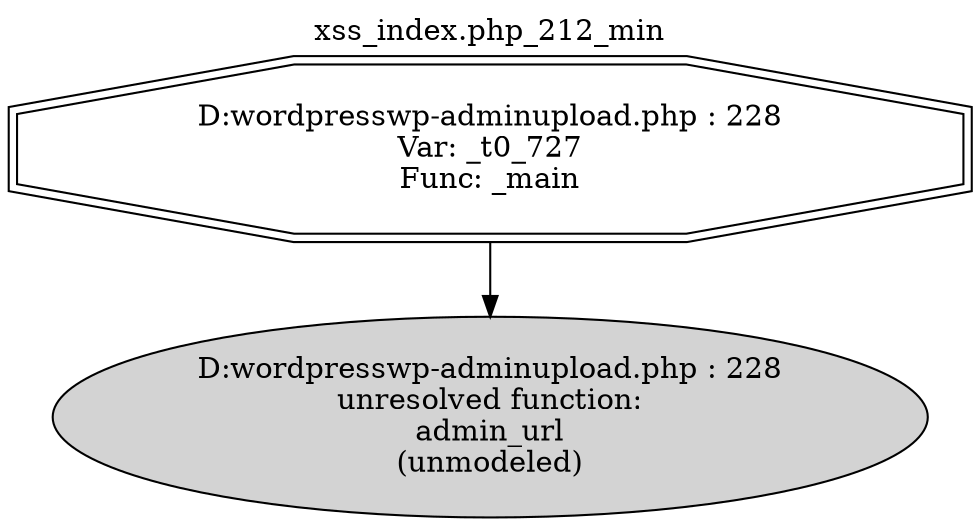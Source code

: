 digraph cfg {
  label="xss_index.php_212_min";
  labelloc=t;
  n1 [shape=doubleoctagon, label="D:\wordpress\wp-admin\upload.php : 228\nVar: _t0_727\nFunc: _main\n"];
  n2 [shape=ellipse, label="D:\wordpress\wp-admin\upload.php : 228\nunresolved function:\nadmin_url\n(unmodeled)\n",style=filled];
  n1 -> n2;
}
